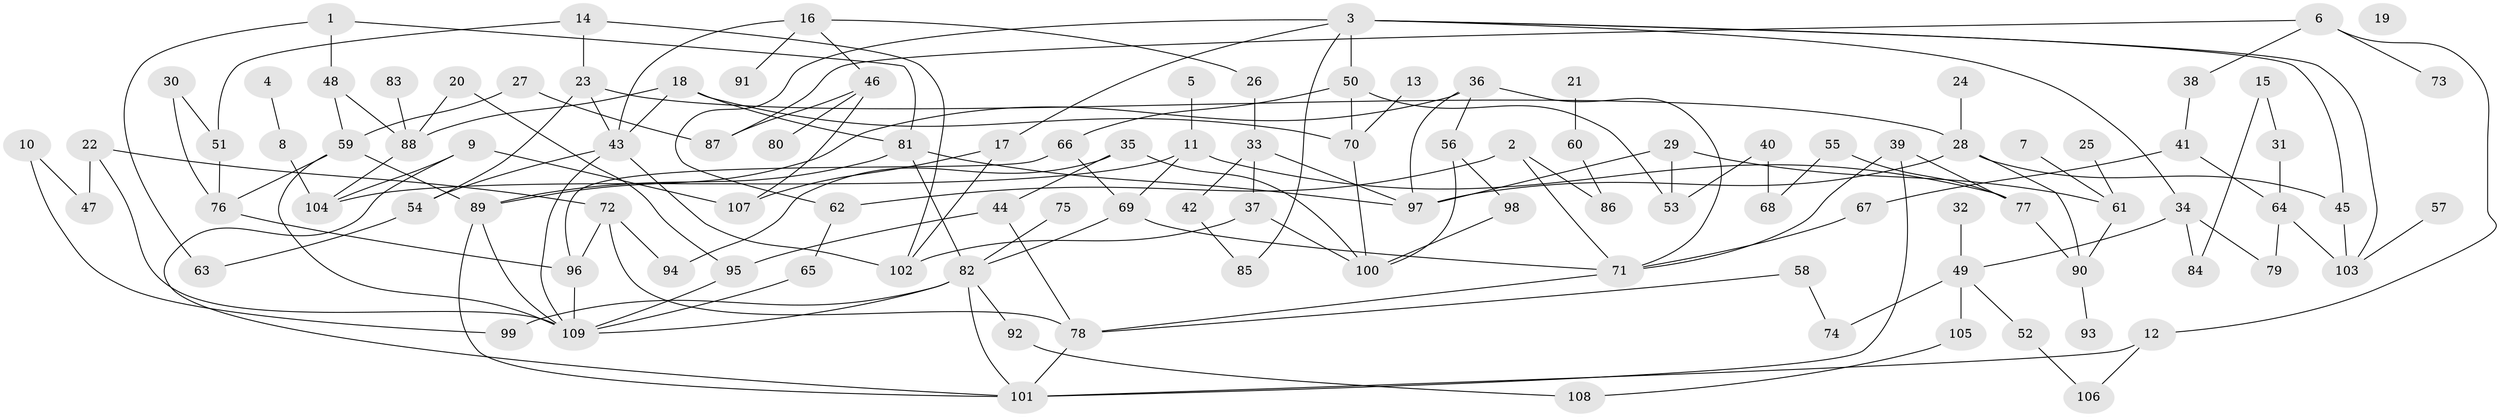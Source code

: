 // Generated by graph-tools (version 1.1) at 2025/12/03/09/25 04:12:56]
// undirected, 109 vertices, 162 edges
graph export_dot {
graph [start="1"]
  node [color=gray90,style=filled];
  1;
  2;
  3;
  4;
  5;
  6;
  7;
  8;
  9;
  10;
  11;
  12;
  13;
  14;
  15;
  16;
  17;
  18;
  19;
  20;
  21;
  22;
  23;
  24;
  25;
  26;
  27;
  28;
  29;
  30;
  31;
  32;
  33;
  34;
  35;
  36;
  37;
  38;
  39;
  40;
  41;
  42;
  43;
  44;
  45;
  46;
  47;
  48;
  49;
  50;
  51;
  52;
  53;
  54;
  55;
  56;
  57;
  58;
  59;
  60;
  61;
  62;
  63;
  64;
  65;
  66;
  67;
  68;
  69;
  70;
  71;
  72;
  73;
  74;
  75;
  76;
  77;
  78;
  79;
  80;
  81;
  82;
  83;
  84;
  85;
  86;
  87;
  88;
  89;
  90;
  91;
  92;
  93;
  94;
  95;
  96;
  97;
  98;
  99;
  100;
  101;
  102;
  103;
  104;
  105;
  106;
  107;
  108;
  109;
  1 -- 48;
  1 -- 63;
  1 -- 81;
  2 -- 62;
  2 -- 71;
  2 -- 86;
  3 -- 17;
  3 -- 34;
  3 -- 45;
  3 -- 50;
  3 -- 62;
  3 -- 85;
  3 -- 103;
  4 -- 8;
  5 -- 11;
  6 -- 12;
  6 -- 38;
  6 -- 73;
  6 -- 87;
  7 -- 61;
  8 -- 104;
  9 -- 101;
  9 -- 104;
  9 -- 107;
  10 -- 47;
  10 -- 99;
  11 -- 69;
  11 -- 77;
  11 -- 104;
  12 -- 101;
  12 -- 106;
  13 -- 70;
  14 -- 23;
  14 -- 51;
  14 -- 102;
  15 -- 31;
  15 -- 84;
  16 -- 26;
  16 -- 43;
  16 -- 46;
  16 -- 91;
  17 -- 102;
  17 -- 107;
  18 -- 43;
  18 -- 70;
  18 -- 81;
  18 -- 88;
  20 -- 88;
  20 -- 95;
  21 -- 60;
  22 -- 47;
  22 -- 72;
  22 -- 109;
  23 -- 28;
  23 -- 43;
  23 -- 54;
  24 -- 28;
  25 -- 61;
  26 -- 33;
  27 -- 59;
  27 -- 87;
  28 -- 45;
  28 -- 90;
  28 -- 97;
  29 -- 53;
  29 -- 61;
  29 -- 97;
  30 -- 51;
  30 -- 76;
  31 -- 64;
  32 -- 49;
  33 -- 37;
  33 -- 42;
  33 -- 97;
  34 -- 49;
  34 -- 79;
  34 -- 84;
  35 -- 44;
  35 -- 94;
  35 -- 100;
  36 -- 56;
  36 -- 71;
  36 -- 89;
  36 -- 97;
  37 -- 100;
  37 -- 102;
  38 -- 41;
  39 -- 71;
  39 -- 77;
  39 -- 101;
  40 -- 53;
  40 -- 68;
  41 -- 64;
  41 -- 67;
  42 -- 85;
  43 -- 54;
  43 -- 102;
  43 -- 109;
  44 -- 78;
  44 -- 95;
  45 -- 103;
  46 -- 80;
  46 -- 87;
  46 -- 107;
  48 -- 59;
  48 -- 88;
  49 -- 52;
  49 -- 74;
  49 -- 105;
  50 -- 53;
  50 -- 66;
  50 -- 70;
  51 -- 76;
  52 -- 106;
  54 -- 63;
  55 -- 68;
  55 -- 77;
  56 -- 98;
  56 -- 100;
  57 -- 103;
  58 -- 74;
  58 -- 78;
  59 -- 76;
  59 -- 89;
  59 -- 109;
  60 -- 86;
  61 -- 90;
  62 -- 65;
  64 -- 79;
  64 -- 103;
  65 -- 109;
  66 -- 69;
  66 -- 96;
  67 -- 71;
  69 -- 71;
  69 -- 82;
  70 -- 100;
  71 -- 78;
  72 -- 78;
  72 -- 94;
  72 -- 96;
  75 -- 82;
  76 -- 96;
  77 -- 90;
  78 -- 101;
  81 -- 82;
  81 -- 89;
  81 -- 97;
  82 -- 92;
  82 -- 99;
  82 -- 101;
  82 -- 109;
  83 -- 88;
  88 -- 104;
  89 -- 101;
  89 -- 109;
  90 -- 93;
  92 -- 108;
  95 -- 109;
  96 -- 109;
  98 -- 100;
  105 -- 108;
}
